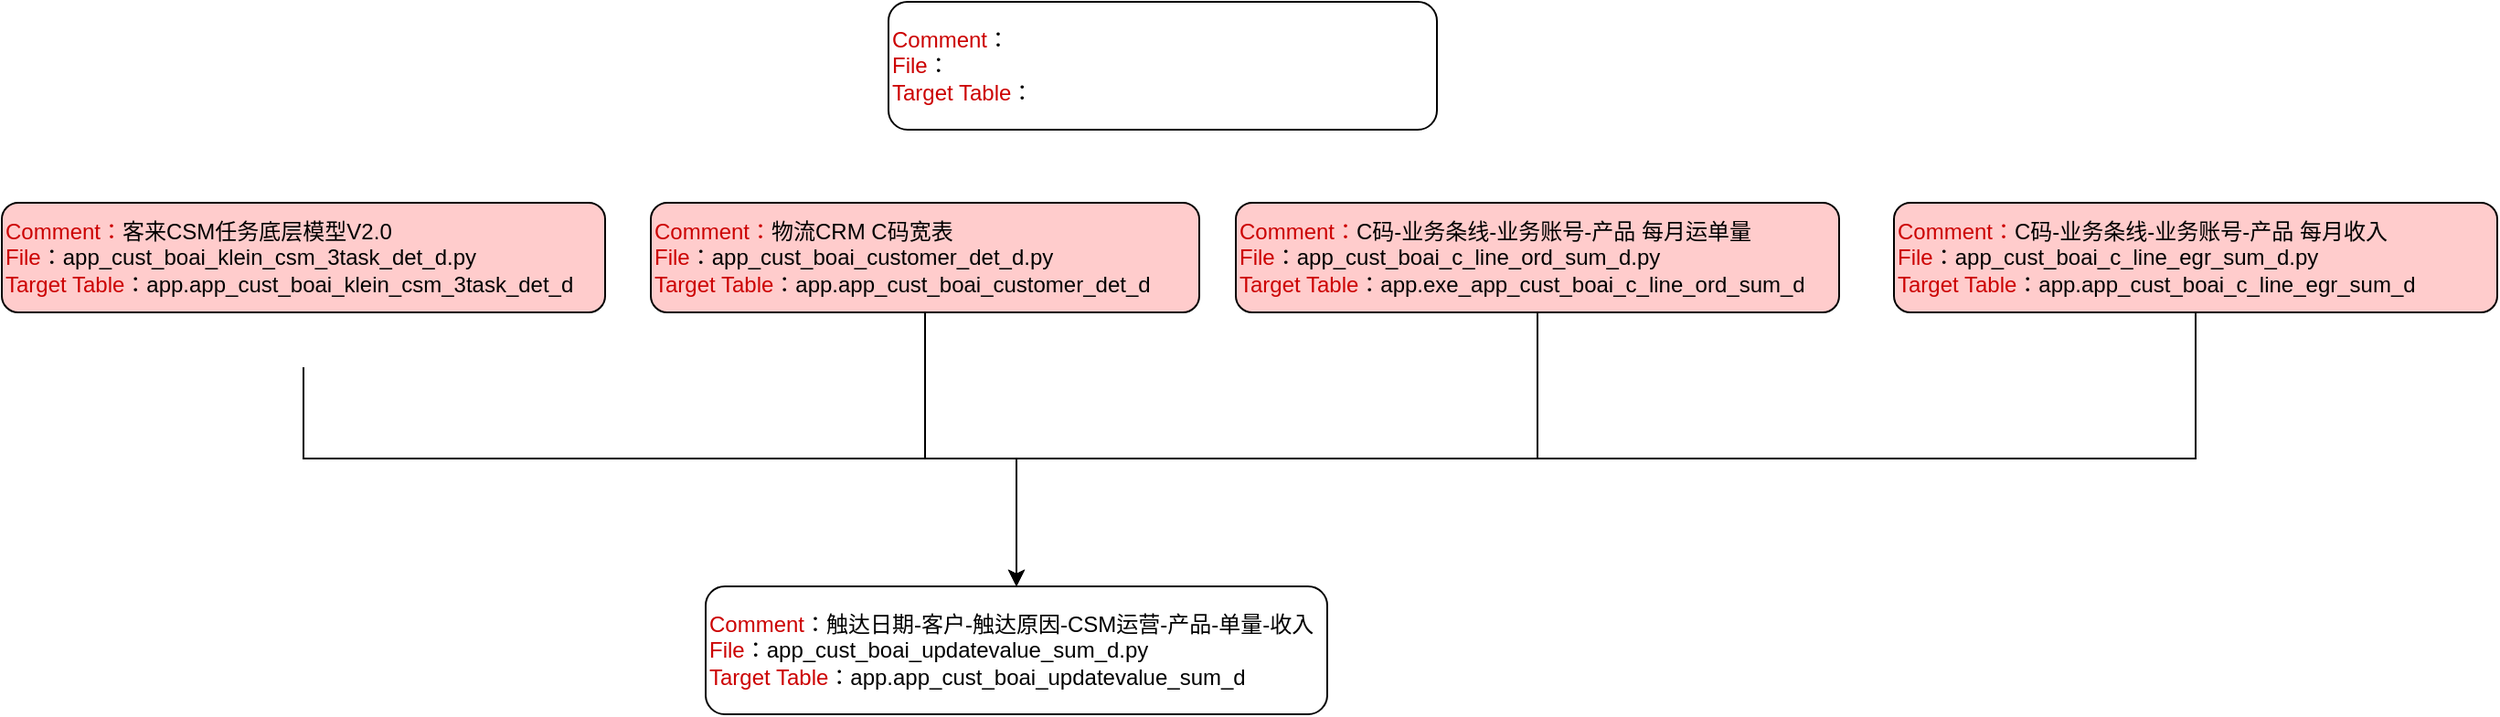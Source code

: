<mxfile version="21.5.0" type="github">
  <diagram name="第 1 页" id="sbkb4hXFQLxR07IRilG2">
    <mxGraphModel dx="1306" dy="812" grid="1" gridSize="10" guides="1" tooltips="1" connect="1" arrows="1" fold="1" page="1" pageScale="1" pageWidth="827" pageHeight="1169" math="0" shadow="0">
      <root>
        <mxCell id="0" />
        <mxCell id="1" parent="0" />
        <mxCell id="I3WIcIQUrxLZqu7FrUBW-5" style="edgeStyle=orthogonalEdgeStyle;rounded=0;orthogonalLoop=1;jettySize=auto;html=1;" parent="1" edge="1">
          <mxGeometry relative="1" as="geometry">
            <mxPoint x="190" y="290" as="sourcePoint" />
            <mxPoint x="580" y="440" as="targetPoint" />
            <Array as="points">
              <mxPoint x="190" y="340" />
              <mxPoint x="580" y="340" />
            </Array>
          </mxGeometry>
        </mxCell>
        <mxCell id="Ctg1ZKv8Jpn2vrHf4hRV-1" value="&lt;font color=&quot;#cc0000&quot;&gt;Comment：&lt;/font&gt;客来CSM任务底层模型V2.0&lt;span data-sl-origin-json=&quot;JTVCJTdCJTIyYmdDb2xvciUyMiUzQSUyMiUyM0ZGRTVDNyUyMiUyQyUyMnRleHQlMjIlM0ElMjIlRTUlQUUlQTIlRTYlOUQlQTUlRTQlQkIlQkIlRTUlOEElQTElRTUlQkElOTUlRTUlQjElODIlRTYlQTglQTElRTUlOUUlOEIlMjIlN0QlNUQ=&quot;&gt;&lt;/span&gt;&lt;font color=&quot;#cc0000&quot;&gt;&lt;br&gt;File&lt;/font&gt;：app_cust_boai_klein_csm_3task_det_d&lt;span style=&quot;background-color: initial;&quot;&gt;.py&lt;/span&gt;&lt;br&gt;&lt;font color=&quot;#cc0000&quot;&gt;Target Table&lt;/font&gt;：app.app_cust_boai_klein_csm_3task_det_d" style="rounded=1;whiteSpace=wrap;html=1;align=left;fillColor=#FFCCCC;" parent="1" vertex="1">
          <mxGeometry x="25" y="200" width="330" height="60" as="geometry" />
        </mxCell>
        <mxCell id="Ctg1ZKv8Jpn2vrHf4hRV-2" value="&lt;font color=&quot;#cc0000&quot;&gt;Comment&lt;/font&gt;：&lt;font color=&quot;#cc0000&quot;&gt;&lt;br&gt;File&lt;/font&gt;：&lt;br&gt;&lt;font color=&quot;#cc0000&quot;&gt;Target Table&lt;/font&gt;：" style="rounded=1;whiteSpace=wrap;html=1;align=left;" parent="1" vertex="1">
          <mxGeometry x="510" y="90" width="300" height="70" as="geometry" />
        </mxCell>
        <mxCell id="Ctg1ZKv8Jpn2vrHf4hRV-3" value="&lt;font color=&quot;#cc0000&quot;&gt;Comment&lt;/font&gt;：触达日期-客户-触达原因-CSM运营-产品-单量-收入&lt;br&gt;&lt;font color=&quot;#cc0000&quot;&gt;File&lt;/font&gt;：app_cust_boai_updatevalue_sum_d&lt;span style=&quot;background-color: initial;&quot;&gt;.py&lt;/span&gt;&lt;br&gt;&lt;font color=&quot;#cc0000&quot;&gt;Target Table&lt;/font&gt;：app.app_cust_boai_updatevalue_sum_d" style="rounded=1;whiteSpace=wrap;html=1;align=left;" parent="1" vertex="1">
          <mxGeometry x="410" y="410" width="340" height="70" as="geometry" />
        </mxCell>
        <mxCell id="I3WIcIQUrxLZqu7FrUBW-6" style="edgeStyle=orthogonalEdgeStyle;rounded=0;orthogonalLoop=1;jettySize=auto;html=1;entryX=0.5;entryY=0;entryDx=0;entryDy=0;" parent="1" source="I3WIcIQUrxLZqu7FrUBW-2" target="Ctg1ZKv8Jpn2vrHf4hRV-3" edge="1">
          <mxGeometry relative="1" as="geometry">
            <Array as="points">
              <mxPoint x="530" y="340" />
              <mxPoint x="580" y="340" />
            </Array>
          </mxGeometry>
        </mxCell>
        <mxCell id="I3WIcIQUrxLZqu7FrUBW-2" value="&lt;font color=&quot;#cc0000&quot;&gt;Comment：&lt;/font&gt;物流CRM C码宽表&lt;span data-sl-origin-json=&quot;JTVCJTdCJTIyYmdDb2xvciUyMiUzQSUyMiUyM0ZGRTVDNyUyMiUyQyUyMnRleHQlMjIlM0ElMjIlRTUlQUUlQTIlRTYlOUQlQTUlRTQlQkIlQkIlRTUlOEElQTElRTUlQkElOTUlRTUlQjElODIlRTYlQTglQTElRTUlOUUlOEIlMjIlN0QlNUQ=&quot;&gt;&lt;/span&gt;&lt;font color=&quot;#cc0000&quot;&gt;&lt;br&gt;File&lt;/font&gt;：app_cust_boai_customer_det_d&lt;span style=&quot;background-color: initial;&quot;&gt;.py&lt;/span&gt;&lt;br&gt;&lt;font color=&quot;#cc0000&quot;&gt;Target Table&lt;/font&gt;：app.app_cust_boai_customer_det_d" style="rounded=1;whiteSpace=wrap;html=1;align=left;fillColor=#FFCCCC;" parent="1" vertex="1">
          <mxGeometry x="380" y="200" width="300" height="60" as="geometry" />
        </mxCell>
        <mxCell id="I3WIcIQUrxLZqu7FrUBW-7" style="edgeStyle=orthogonalEdgeStyle;rounded=0;orthogonalLoop=1;jettySize=auto;html=1;entryX=0.5;entryY=0;entryDx=0;entryDy=0;" parent="1" source="I3WIcIQUrxLZqu7FrUBW-3" target="Ctg1ZKv8Jpn2vrHf4hRV-3" edge="1">
          <mxGeometry relative="1" as="geometry">
            <Array as="points">
              <mxPoint x="865" y="340" />
              <mxPoint x="580" y="340" />
            </Array>
          </mxGeometry>
        </mxCell>
        <mxCell id="I3WIcIQUrxLZqu7FrUBW-3" value="&lt;font color=&quot;#cc0000&quot;&gt;Comment：&lt;/font&gt;C码-业务条线-业务账号-产品&lt;span style=&quot;background-color: initial;&quot;&gt;&amp;nbsp;每月运单量&lt;/span&gt;&lt;br&gt;&lt;font color=&quot;#cc0000&quot;&gt;File&lt;/font&gt;：app_cust_boai_c_line_ord_sum_d&lt;span style=&quot;background-color: initial;&quot;&gt;.py&lt;/span&gt;&lt;br&gt;&lt;font color=&quot;#cc0000&quot;&gt;Target Table&lt;/font&gt;：app.exe_app_cust_boai_c_line_ord_sum_d" style="rounded=1;whiteSpace=wrap;html=1;align=left;fillColor=#FFCCCC;" parent="1" vertex="1">
          <mxGeometry x="700" y="200" width="330" height="60" as="geometry" />
        </mxCell>
        <mxCell id="I3WIcIQUrxLZqu7FrUBW-8" style="edgeStyle=orthogonalEdgeStyle;rounded=0;orthogonalLoop=1;jettySize=auto;html=1;entryX=0.5;entryY=0;entryDx=0;entryDy=0;" parent="1" source="I3WIcIQUrxLZqu7FrUBW-4" target="Ctg1ZKv8Jpn2vrHf4hRV-3" edge="1">
          <mxGeometry relative="1" as="geometry">
            <Array as="points">
              <mxPoint x="1225" y="340" />
              <mxPoint x="580" y="340" />
            </Array>
          </mxGeometry>
        </mxCell>
        <mxCell id="I3WIcIQUrxLZqu7FrUBW-4" value="&lt;font color=&quot;#cc0000&quot;&gt;Comment：&lt;/font&gt;C码-业务条线-业务账号-产品&lt;span style=&quot;background-color: initial;&quot;&gt;&amp;nbsp;每月收入&lt;/span&gt;&lt;br&gt;&lt;font color=&quot;#cc0000&quot;&gt;File&lt;/font&gt;：app_cust_boai_c_line_egr_sum_d&lt;span style=&quot;background-color: initial;&quot;&gt;.py&lt;/span&gt;&lt;br&gt;&lt;font color=&quot;#cc0000&quot;&gt;Target Table&lt;/font&gt;：app.app_cust_boai_c_line_egr_sum_d" style="rounded=1;whiteSpace=wrap;html=1;align=left;fillColor=#FFCCCC;" parent="1" vertex="1">
          <mxGeometry x="1060" y="200" width="330" height="60" as="geometry" />
        </mxCell>
      </root>
    </mxGraphModel>
  </diagram>
</mxfile>
